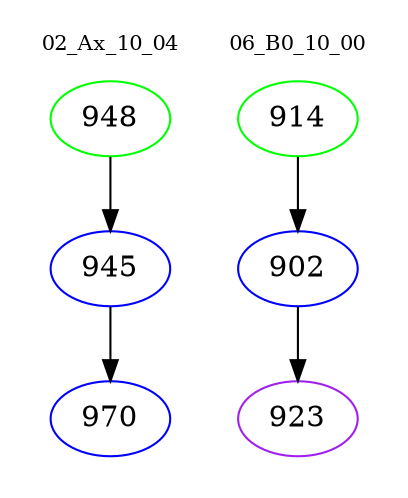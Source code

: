 digraph{
subgraph cluster_0 {
color = white
label = "02_Ax_10_04";
fontsize=10;
T0_948 [label="948", color="green"]
T0_948 -> T0_945 [color="black"]
T0_945 [label="945", color="blue"]
T0_945 -> T0_970 [color="black"]
T0_970 [label="970", color="blue"]
}
subgraph cluster_1 {
color = white
label = "06_B0_10_00";
fontsize=10;
T1_914 [label="914", color="green"]
T1_914 -> T1_902 [color="black"]
T1_902 [label="902", color="blue"]
T1_902 -> T1_923 [color="black"]
T1_923 [label="923", color="purple"]
}
}
